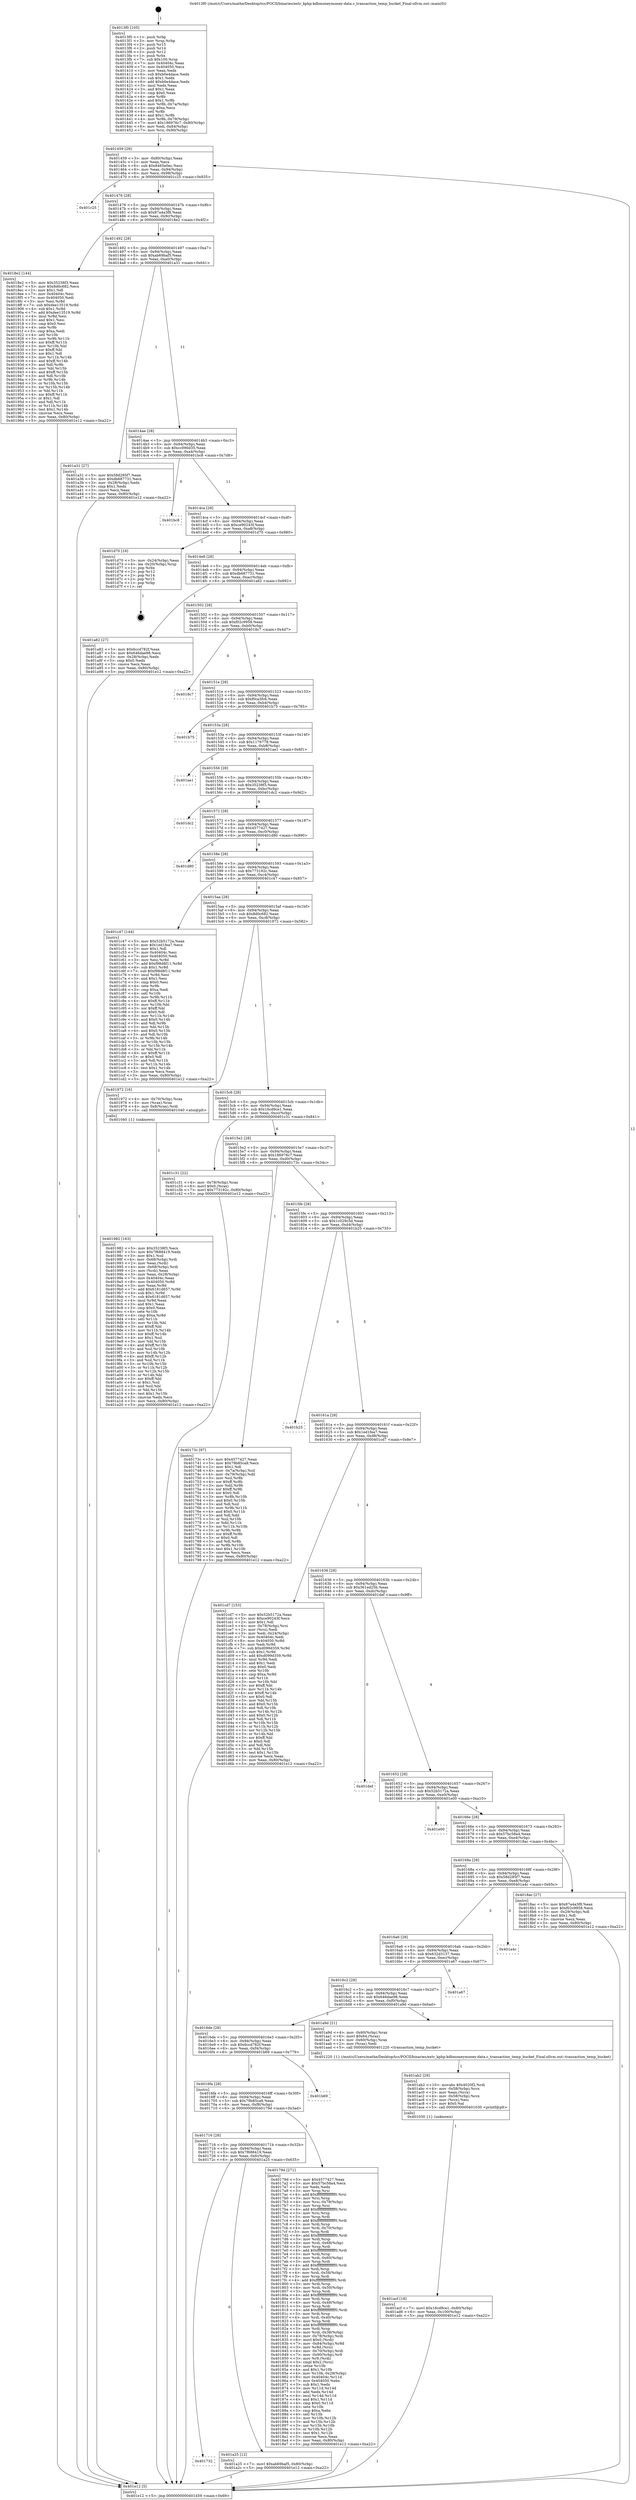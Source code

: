 digraph "0x4013f0" {
  label = "0x4013f0 (/mnt/c/Users/mathe/Desktop/tcc/POCII/binaries/extr_kphp-kdbmoneymoney-data.c_transaction_temp_bucket_Final-ollvm.out::main(0))"
  labelloc = "t"
  node[shape=record]

  Entry [label="",width=0.3,height=0.3,shape=circle,fillcolor=black,style=filled]
  "0x401459" [label="{
     0x401459 [29]\l
     | [instrs]\l
     &nbsp;&nbsp;0x401459 \<+3\>: mov -0x80(%rbp),%eax\l
     &nbsp;&nbsp;0x40145c \<+2\>: mov %eax,%ecx\l
     &nbsp;&nbsp;0x40145e \<+6\>: sub $0x8465e0ec,%ecx\l
     &nbsp;&nbsp;0x401464 \<+6\>: mov %eax,-0x94(%rbp)\l
     &nbsp;&nbsp;0x40146a \<+6\>: mov %ecx,-0x98(%rbp)\l
     &nbsp;&nbsp;0x401470 \<+6\>: je 0000000000401c25 \<main+0x835\>\l
  }"]
  "0x401c25" [label="{
     0x401c25\l
  }", style=dashed]
  "0x401476" [label="{
     0x401476 [28]\l
     | [instrs]\l
     &nbsp;&nbsp;0x401476 \<+5\>: jmp 000000000040147b \<main+0x8b\>\l
     &nbsp;&nbsp;0x40147b \<+6\>: mov -0x94(%rbp),%eax\l
     &nbsp;&nbsp;0x401481 \<+5\>: sub $0x87a4a3f8,%eax\l
     &nbsp;&nbsp;0x401486 \<+6\>: mov %eax,-0x9c(%rbp)\l
     &nbsp;&nbsp;0x40148c \<+6\>: je 00000000004018e2 \<main+0x4f2\>\l
  }"]
  Exit [label="",width=0.3,height=0.3,shape=circle,fillcolor=black,style=filled,peripheries=2]
  "0x4018e2" [label="{
     0x4018e2 [144]\l
     | [instrs]\l
     &nbsp;&nbsp;0x4018e2 \<+5\>: mov $0x35238f3,%eax\l
     &nbsp;&nbsp;0x4018e7 \<+5\>: mov $0x8d0c682,%ecx\l
     &nbsp;&nbsp;0x4018ec \<+2\>: mov $0x1,%dl\l
     &nbsp;&nbsp;0x4018ee \<+7\>: mov 0x40404c,%esi\l
     &nbsp;&nbsp;0x4018f5 \<+7\>: mov 0x404050,%edi\l
     &nbsp;&nbsp;0x4018fc \<+3\>: mov %esi,%r8d\l
     &nbsp;&nbsp;0x4018ff \<+7\>: sub $0xdee13519,%r8d\l
     &nbsp;&nbsp;0x401906 \<+4\>: sub $0x1,%r8d\l
     &nbsp;&nbsp;0x40190a \<+7\>: add $0xdee13519,%r8d\l
     &nbsp;&nbsp;0x401911 \<+4\>: imul %r8d,%esi\l
     &nbsp;&nbsp;0x401915 \<+3\>: and $0x1,%esi\l
     &nbsp;&nbsp;0x401918 \<+3\>: cmp $0x0,%esi\l
     &nbsp;&nbsp;0x40191b \<+4\>: sete %r9b\l
     &nbsp;&nbsp;0x40191f \<+3\>: cmp $0xa,%edi\l
     &nbsp;&nbsp;0x401922 \<+4\>: setl %r10b\l
     &nbsp;&nbsp;0x401926 \<+3\>: mov %r9b,%r11b\l
     &nbsp;&nbsp;0x401929 \<+4\>: xor $0xff,%r11b\l
     &nbsp;&nbsp;0x40192d \<+3\>: mov %r10b,%bl\l
     &nbsp;&nbsp;0x401930 \<+3\>: xor $0xff,%bl\l
     &nbsp;&nbsp;0x401933 \<+3\>: xor $0x1,%dl\l
     &nbsp;&nbsp;0x401936 \<+3\>: mov %r11b,%r14b\l
     &nbsp;&nbsp;0x401939 \<+4\>: and $0xff,%r14b\l
     &nbsp;&nbsp;0x40193d \<+3\>: and %dl,%r9b\l
     &nbsp;&nbsp;0x401940 \<+3\>: mov %bl,%r15b\l
     &nbsp;&nbsp;0x401943 \<+4\>: and $0xff,%r15b\l
     &nbsp;&nbsp;0x401947 \<+3\>: and %dl,%r10b\l
     &nbsp;&nbsp;0x40194a \<+3\>: or %r9b,%r14b\l
     &nbsp;&nbsp;0x40194d \<+3\>: or %r10b,%r15b\l
     &nbsp;&nbsp;0x401950 \<+3\>: xor %r15b,%r14b\l
     &nbsp;&nbsp;0x401953 \<+3\>: or %bl,%r11b\l
     &nbsp;&nbsp;0x401956 \<+4\>: xor $0xff,%r11b\l
     &nbsp;&nbsp;0x40195a \<+3\>: or $0x1,%dl\l
     &nbsp;&nbsp;0x40195d \<+3\>: and %dl,%r11b\l
     &nbsp;&nbsp;0x401960 \<+3\>: or %r11b,%r14b\l
     &nbsp;&nbsp;0x401963 \<+4\>: test $0x1,%r14b\l
     &nbsp;&nbsp;0x401967 \<+3\>: cmovne %ecx,%eax\l
     &nbsp;&nbsp;0x40196a \<+3\>: mov %eax,-0x80(%rbp)\l
     &nbsp;&nbsp;0x40196d \<+5\>: jmp 0000000000401e12 \<main+0xa22\>\l
  }"]
  "0x401492" [label="{
     0x401492 [28]\l
     | [instrs]\l
     &nbsp;&nbsp;0x401492 \<+5\>: jmp 0000000000401497 \<main+0xa7\>\l
     &nbsp;&nbsp;0x401497 \<+6\>: mov -0x94(%rbp),%eax\l
     &nbsp;&nbsp;0x40149d \<+5\>: sub $0xab69baf5,%eax\l
     &nbsp;&nbsp;0x4014a2 \<+6\>: mov %eax,-0xa0(%rbp)\l
     &nbsp;&nbsp;0x4014a8 \<+6\>: je 0000000000401a31 \<main+0x641\>\l
  }"]
  "0x401acf" [label="{
     0x401acf [18]\l
     | [instrs]\l
     &nbsp;&nbsp;0x401acf \<+7\>: movl $0x16cd9ce1,-0x80(%rbp)\l
     &nbsp;&nbsp;0x401ad6 \<+6\>: mov %eax,-0x100(%rbp)\l
     &nbsp;&nbsp;0x401adc \<+5\>: jmp 0000000000401e12 \<main+0xa22\>\l
  }"]
  "0x401a31" [label="{
     0x401a31 [27]\l
     | [instrs]\l
     &nbsp;&nbsp;0x401a31 \<+5\>: mov $0x58d285f7,%eax\l
     &nbsp;&nbsp;0x401a36 \<+5\>: mov $0xdb687731,%ecx\l
     &nbsp;&nbsp;0x401a3b \<+3\>: mov -0x28(%rbp),%edx\l
     &nbsp;&nbsp;0x401a3e \<+3\>: cmp $0x1,%edx\l
     &nbsp;&nbsp;0x401a41 \<+3\>: cmovl %ecx,%eax\l
     &nbsp;&nbsp;0x401a44 \<+3\>: mov %eax,-0x80(%rbp)\l
     &nbsp;&nbsp;0x401a47 \<+5\>: jmp 0000000000401e12 \<main+0xa22\>\l
  }"]
  "0x4014ae" [label="{
     0x4014ae [28]\l
     | [instrs]\l
     &nbsp;&nbsp;0x4014ae \<+5\>: jmp 00000000004014b3 \<main+0xc3\>\l
     &nbsp;&nbsp;0x4014b3 \<+6\>: mov -0x94(%rbp),%eax\l
     &nbsp;&nbsp;0x4014b9 \<+5\>: sub $0xcc090d35,%eax\l
     &nbsp;&nbsp;0x4014be \<+6\>: mov %eax,-0xa4(%rbp)\l
     &nbsp;&nbsp;0x4014c4 \<+6\>: je 0000000000401bc8 \<main+0x7d8\>\l
  }"]
  "0x401ab2" [label="{
     0x401ab2 [29]\l
     | [instrs]\l
     &nbsp;&nbsp;0x401ab2 \<+10\>: movabs $0x4020f2,%rdi\l
     &nbsp;&nbsp;0x401abc \<+4\>: mov -0x58(%rbp),%rcx\l
     &nbsp;&nbsp;0x401ac0 \<+2\>: mov %eax,(%rcx)\l
     &nbsp;&nbsp;0x401ac2 \<+4\>: mov -0x58(%rbp),%rcx\l
     &nbsp;&nbsp;0x401ac6 \<+2\>: mov (%rcx),%esi\l
     &nbsp;&nbsp;0x401ac8 \<+2\>: mov $0x0,%al\l
     &nbsp;&nbsp;0x401aca \<+5\>: call 0000000000401030 \<printf@plt\>\l
     | [calls]\l
     &nbsp;&nbsp;0x401030 \{1\} (unknown)\l
  }"]
  "0x401bc8" [label="{
     0x401bc8\l
  }", style=dashed]
  "0x4014ca" [label="{
     0x4014ca [28]\l
     | [instrs]\l
     &nbsp;&nbsp;0x4014ca \<+5\>: jmp 00000000004014cf \<main+0xdf\>\l
     &nbsp;&nbsp;0x4014cf \<+6\>: mov -0x94(%rbp),%eax\l
     &nbsp;&nbsp;0x4014d5 \<+5\>: sub $0xce90243f,%eax\l
     &nbsp;&nbsp;0x4014da \<+6\>: mov %eax,-0xa8(%rbp)\l
     &nbsp;&nbsp;0x4014e0 \<+6\>: je 0000000000401d70 \<main+0x980\>\l
  }"]
  "0x401732" [label="{
     0x401732\l
  }", style=dashed]
  "0x401d70" [label="{
     0x401d70 [16]\l
     | [instrs]\l
     &nbsp;&nbsp;0x401d70 \<+3\>: mov -0x24(%rbp),%eax\l
     &nbsp;&nbsp;0x401d73 \<+4\>: lea -0x20(%rbp),%rsp\l
     &nbsp;&nbsp;0x401d77 \<+1\>: pop %rbx\l
     &nbsp;&nbsp;0x401d78 \<+2\>: pop %r12\l
     &nbsp;&nbsp;0x401d7a \<+2\>: pop %r14\l
     &nbsp;&nbsp;0x401d7c \<+2\>: pop %r15\l
     &nbsp;&nbsp;0x401d7e \<+1\>: pop %rbp\l
     &nbsp;&nbsp;0x401d7f \<+1\>: ret\l
  }"]
  "0x4014e6" [label="{
     0x4014e6 [28]\l
     | [instrs]\l
     &nbsp;&nbsp;0x4014e6 \<+5\>: jmp 00000000004014eb \<main+0xfb\>\l
     &nbsp;&nbsp;0x4014eb \<+6\>: mov -0x94(%rbp),%eax\l
     &nbsp;&nbsp;0x4014f1 \<+5\>: sub $0xdb687731,%eax\l
     &nbsp;&nbsp;0x4014f6 \<+6\>: mov %eax,-0xac(%rbp)\l
     &nbsp;&nbsp;0x4014fc \<+6\>: je 0000000000401a82 \<main+0x692\>\l
  }"]
  "0x401a25" [label="{
     0x401a25 [12]\l
     | [instrs]\l
     &nbsp;&nbsp;0x401a25 \<+7\>: movl $0xab69baf5,-0x80(%rbp)\l
     &nbsp;&nbsp;0x401a2c \<+5\>: jmp 0000000000401e12 \<main+0xa22\>\l
  }"]
  "0x401a82" [label="{
     0x401a82 [27]\l
     | [instrs]\l
     &nbsp;&nbsp;0x401a82 \<+5\>: mov $0x6ccd782f,%eax\l
     &nbsp;&nbsp;0x401a87 \<+5\>: mov $0x646dae98,%ecx\l
     &nbsp;&nbsp;0x401a8c \<+3\>: mov -0x28(%rbp),%edx\l
     &nbsp;&nbsp;0x401a8f \<+3\>: cmp $0x0,%edx\l
     &nbsp;&nbsp;0x401a92 \<+3\>: cmove %ecx,%eax\l
     &nbsp;&nbsp;0x401a95 \<+3\>: mov %eax,-0x80(%rbp)\l
     &nbsp;&nbsp;0x401a98 \<+5\>: jmp 0000000000401e12 \<main+0xa22\>\l
  }"]
  "0x401502" [label="{
     0x401502 [28]\l
     | [instrs]\l
     &nbsp;&nbsp;0x401502 \<+5\>: jmp 0000000000401507 \<main+0x117\>\l
     &nbsp;&nbsp;0x401507 \<+6\>: mov -0x94(%rbp),%eax\l
     &nbsp;&nbsp;0x40150d \<+5\>: sub $0xf02c9958,%eax\l
     &nbsp;&nbsp;0x401512 \<+6\>: mov %eax,-0xb0(%rbp)\l
     &nbsp;&nbsp;0x401518 \<+6\>: je 00000000004018c7 \<main+0x4d7\>\l
  }"]
  "0x401982" [label="{
     0x401982 [163]\l
     | [instrs]\l
     &nbsp;&nbsp;0x401982 \<+5\>: mov $0x35238f3,%ecx\l
     &nbsp;&nbsp;0x401987 \<+5\>: mov $0x7f688419,%edx\l
     &nbsp;&nbsp;0x40198c \<+3\>: mov $0x1,%sil\l
     &nbsp;&nbsp;0x40198f \<+4\>: mov -0x68(%rbp),%rdi\l
     &nbsp;&nbsp;0x401993 \<+2\>: mov %eax,(%rdi)\l
     &nbsp;&nbsp;0x401995 \<+4\>: mov -0x68(%rbp),%rdi\l
     &nbsp;&nbsp;0x401999 \<+2\>: mov (%rdi),%eax\l
     &nbsp;&nbsp;0x40199b \<+3\>: mov %eax,-0x28(%rbp)\l
     &nbsp;&nbsp;0x40199e \<+7\>: mov 0x40404c,%eax\l
     &nbsp;&nbsp;0x4019a5 \<+8\>: mov 0x404050,%r8d\l
     &nbsp;&nbsp;0x4019ad \<+3\>: mov %eax,%r9d\l
     &nbsp;&nbsp;0x4019b0 \<+7\>: add $0x6181d657,%r9d\l
     &nbsp;&nbsp;0x4019b7 \<+4\>: sub $0x1,%r9d\l
     &nbsp;&nbsp;0x4019bb \<+7\>: sub $0x6181d657,%r9d\l
     &nbsp;&nbsp;0x4019c2 \<+4\>: imul %r9d,%eax\l
     &nbsp;&nbsp;0x4019c6 \<+3\>: and $0x1,%eax\l
     &nbsp;&nbsp;0x4019c9 \<+3\>: cmp $0x0,%eax\l
     &nbsp;&nbsp;0x4019cc \<+4\>: sete %r10b\l
     &nbsp;&nbsp;0x4019d0 \<+4\>: cmp $0xa,%r8d\l
     &nbsp;&nbsp;0x4019d4 \<+4\>: setl %r11b\l
     &nbsp;&nbsp;0x4019d8 \<+3\>: mov %r10b,%bl\l
     &nbsp;&nbsp;0x4019db \<+3\>: xor $0xff,%bl\l
     &nbsp;&nbsp;0x4019de \<+3\>: mov %r11b,%r14b\l
     &nbsp;&nbsp;0x4019e1 \<+4\>: xor $0xff,%r14b\l
     &nbsp;&nbsp;0x4019e5 \<+4\>: xor $0x1,%sil\l
     &nbsp;&nbsp;0x4019e9 \<+3\>: mov %bl,%r15b\l
     &nbsp;&nbsp;0x4019ec \<+4\>: and $0xff,%r15b\l
     &nbsp;&nbsp;0x4019f0 \<+3\>: and %sil,%r10b\l
     &nbsp;&nbsp;0x4019f3 \<+3\>: mov %r14b,%r12b\l
     &nbsp;&nbsp;0x4019f6 \<+4\>: and $0xff,%r12b\l
     &nbsp;&nbsp;0x4019fa \<+3\>: and %sil,%r11b\l
     &nbsp;&nbsp;0x4019fd \<+3\>: or %r10b,%r15b\l
     &nbsp;&nbsp;0x401a00 \<+3\>: or %r11b,%r12b\l
     &nbsp;&nbsp;0x401a03 \<+3\>: xor %r12b,%r15b\l
     &nbsp;&nbsp;0x401a06 \<+3\>: or %r14b,%bl\l
     &nbsp;&nbsp;0x401a09 \<+3\>: xor $0xff,%bl\l
     &nbsp;&nbsp;0x401a0c \<+4\>: or $0x1,%sil\l
     &nbsp;&nbsp;0x401a10 \<+3\>: and %sil,%bl\l
     &nbsp;&nbsp;0x401a13 \<+3\>: or %bl,%r15b\l
     &nbsp;&nbsp;0x401a16 \<+4\>: test $0x1,%r15b\l
     &nbsp;&nbsp;0x401a1a \<+3\>: cmovne %edx,%ecx\l
     &nbsp;&nbsp;0x401a1d \<+3\>: mov %ecx,-0x80(%rbp)\l
     &nbsp;&nbsp;0x401a20 \<+5\>: jmp 0000000000401e12 \<main+0xa22\>\l
  }"]
  "0x4018c7" [label="{
     0x4018c7\l
  }", style=dashed]
  "0x40151e" [label="{
     0x40151e [28]\l
     | [instrs]\l
     &nbsp;&nbsp;0x40151e \<+5\>: jmp 0000000000401523 \<main+0x133\>\l
     &nbsp;&nbsp;0x401523 \<+6\>: mov -0x94(%rbp),%eax\l
     &nbsp;&nbsp;0x401529 \<+5\>: sub $0xf0ca3fc6,%eax\l
     &nbsp;&nbsp;0x40152e \<+6\>: mov %eax,-0xb4(%rbp)\l
     &nbsp;&nbsp;0x401534 \<+6\>: je 0000000000401b75 \<main+0x785\>\l
  }"]
  "0x401716" [label="{
     0x401716 [28]\l
     | [instrs]\l
     &nbsp;&nbsp;0x401716 \<+5\>: jmp 000000000040171b \<main+0x32b\>\l
     &nbsp;&nbsp;0x40171b \<+6\>: mov -0x94(%rbp),%eax\l
     &nbsp;&nbsp;0x401721 \<+5\>: sub $0x7f688419,%eax\l
     &nbsp;&nbsp;0x401726 \<+6\>: mov %eax,-0xfc(%rbp)\l
     &nbsp;&nbsp;0x40172c \<+6\>: je 0000000000401a25 \<main+0x635\>\l
  }"]
  "0x401b75" [label="{
     0x401b75\l
  }", style=dashed]
  "0x40153a" [label="{
     0x40153a [28]\l
     | [instrs]\l
     &nbsp;&nbsp;0x40153a \<+5\>: jmp 000000000040153f \<main+0x14f\>\l
     &nbsp;&nbsp;0x40153f \<+6\>: mov -0x94(%rbp),%eax\l
     &nbsp;&nbsp;0x401545 \<+5\>: sub $0x1176778,%eax\l
     &nbsp;&nbsp;0x40154a \<+6\>: mov %eax,-0xb8(%rbp)\l
     &nbsp;&nbsp;0x401550 \<+6\>: je 0000000000401ae1 \<main+0x6f1\>\l
  }"]
  "0x40179d" [label="{
     0x40179d [271]\l
     | [instrs]\l
     &nbsp;&nbsp;0x40179d \<+5\>: mov $0x4577427,%eax\l
     &nbsp;&nbsp;0x4017a2 \<+5\>: mov $0x57bc58a4,%ecx\l
     &nbsp;&nbsp;0x4017a7 \<+2\>: xor %edx,%edx\l
     &nbsp;&nbsp;0x4017a9 \<+3\>: mov %rsp,%rsi\l
     &nbsp;&nbsp;0x4017ac \<+4\>: add $0xfffffffffffffff0,%rsi\l
     &nbsp;&nbsp;0x4017b0 \<+3\>: mov %rsi,%rsp\l
     &nbsp;&nbsp;0x4017b3 \<+4\>: mov %rsi,-0x78(%rbp)\l
     &nbsp;&nbsp;0x4017b7 \<+3\>: mov %rsp,%rsi\l
     &nbsp;&nbsp;0x4017ba \<+4\>: add $0xfffffffffffffff0,%rsi\l
     &nbsp;&nbsp;0x4017be \<+3\>: mov %rsi,%rsp\l
     &nbsp;&nbsp;0x4017c1 \<+3\>: mov %rsp,%rdi\l
     &nbsp;&nbsp;0x4017c4 \<+4\>: add $0xfffffffffffffff0,%rdi\l
     &nbsp;&nbsp;0x4017c8 \<+3\>: mov %rdi,%rsp\l
     &nbsp;&nbsp;0x4017cb \<+4\>: mov %rdi,-0x70(%rbp)\l
     &nbsp;&nbsp;0x4017cf \<+3\>: mov %rsp,%rdi\l
     &nbsp;&nbsp;0x4017d2 \<+4\>: add $0xfffffffffffffff0,%rdi\l
     &nbsp;&nbsp;0x4017d6 \<+3\>: mov %rdi,%rsp\l
     &nbsp;&nbsp;0x4017d9 \<+4\>: mov %rdi,-0x68(%rbp)\l
     &nbsp;&nbsp;0x4017dd \<+3\>: mov %rsp,%rdi\l
     &nbsp;&nbsp;0x4017e0 \<+4\>: add $0xfffffffffffffff0,%rdi\l
     &nbsp;&nbsp;0x4017e4 \<+3\>: mov %rdi,%rsp\l
     &nbsp;&nbsp;0x4017e7 \<+4\>: mov %rdi,-0x60(%rbp)\l
     &nbsp;&nbsp;0x4017eb \<+3\>: mov %rsp,%rdi\l
     &nbsp;&nbsp;0x4017ee \<+4\>: add $0xfffffffffffffff0,%rdi\l
     &nbsp;&nbsp;0x4017f2 \<+3\>: mov %rdi,%rsp\l
     &nbsp;&nbsp;0x4017f5 \<+4\>: mov %rdi,-0x58(%rbp)\l
     &nbsp;&nbsp;0x4017f9 \<+3\>: mov %rsp,%rdi\l
     &nbsp;&nbsp;0x4017fc \<+4\>: add $0xfffffffffffffff0,%rdi\l
     &nbsp;&nbsp;0x401800 \<+3\>: mov %rdi,%rsp\l
     &nbsp;&nbsp;0x401803 \<+4\>: mov %rdi,-0x50(%rbp)\l
     &nbsp;&nbsp;0x401807 \<+3\>: mov %rsp,%rdi\l
     &nbsp;&nbsp;0x40180a \<+4\>: add $0xfffffffffffffff0,%rdi\l
     &nbsp;&nbsp;0x40180e \<+3\>: mov %rdi,%rsp\l
     &nbsp;&nbsp;0x401811 \<+4\>: mov %rdi,-0x48(%rbp)\l
     &nbsp;&nbsp;0x401815 \<+3\>: mov %rsp,%rdi\l
     &nbsp;&nbsp;0x401818 \<+4\>: add $0xfffffffffffffff0,%rdi\l
     &nbsp;&nbsp;0x40181c \<+3\>: mov %rdi,%rsp\l
     &nbsp;&nbsp;0x40181f \<+4\>: mov %rdi,-0x40(%rbp)\l
     &nbsp;&nbsp;0x401823 \<+3\>: mov %rsp,%rdi\l
     &nbsp;&nbsp;0x401826 \<+4\>: add $0xfffffffffffffff0,%rdi\l
     &nbsp;&nbsp;0x40182a \<+3\>: mov %rdi,%rsp\l
     &nbsp;&nbsp;0x40182d \<+4\>: mov %rdi,-0x38(%rbp)\l
     &nbsp;&nbsp;0x401831 \<+4\>: mov -0x78(%rbp),%rdi\l
     &nbsp;&nbsp;0x401835 \<+6\>: movl $0x0,(%rdi)\l
     &nbsp;&nbsp;0x40183b \<+7\>: mov -0x84(%rbp),%r8d\l
     &nbsp;&nbsp;0x401842 \<+3\>: mov %r8d,(%rsi)\l
     &nbsp;&nbsp;0x401845 \<+4\>: mov -0x70(%rbp),%rdi\l
     &nbsp;&nbsp;0x401849 \<+7\>: mov -0x90(%rbp),%r9\l
     &nbsp;&nbsp;0x401850 \<+3\>: mov %r9,(%rdi)\l
     &nbsp;&nbsp;0x401853 \<+3\>: cmpl $0x2,(%rsi)\l
     &nbsp;&nbsp;0x401856 \<+4\>: setne %r10b\l
     &nbsp;&nbsp;0x40185a \<+4\>: and $0x1,%r10b\l
     &nbsp;&nbsp;0x40185e \<+4\>: mov %r10b,-0x29(%rbp)\l
     &nbsp;&nbsp;0x401862 \<+8\>: mov 0x40404c,%r11d\l
     &nbsp;&nbsp;0x40186a \<+7\>: mov 0x404050,%ebx\l
     &nbsp;&nbsp;0x401871 \<+3\>: sub $0x1,%edx\l
     &nbsp;&nbsp;0x401874 \<+3\>: mov %r11d,%r14d\l
     &nbsp;&nbsp;0x401877 \<+3\>: add %edx,%r14d\l
     &nbsp;&nbsp;0x40187a \<+4\>: imul %r14d,%r11d\l
     &nbsp;&nbsp;0x40187e \<+4\>: and $0x1,%r11d\l
     &nbsp;&nbsp;0x401882 \<+4\>: cmp $0x0,%r11d\l
     &nbsp;&nbsp;0x401886 \<+4\>: sete %r10b\l
     &nbsp;&nbsp;0x40188a \<+3\>: cmp $0xa,%ebx\l
     &nbsp;&nbsp;0x40188d \<+4\>: setl %r15b\l
     &nbsp;&nbsp;0x401891 \<+3\>: mov %r10b,%r12b\l
     &nbsp;&nbsp;0x401894 \<+3\>: and %r15b,%r12b\l
     &nbsp;&nbsp;0x401897 \<+3\>: xor %r15b,%r10b\l
     &nbsp;&nbsp;0x40189a \<+3\>: or %r10b,%r12b\l
     &nbsp;&nbsp;0x40189d \<+4\>: test $0x1,%r12b\l
     &nbsp;&nbsp;0x4018a1 \<+3\>: cmovne %ecx,%eax\l
     &nbsp;&nbsp;0x4018a4 \<+3\>: mov %eax,-0x80(%rbp)\l
     &nbsp;&nbsp;0x4018a7 \<+5\>: jmp 0000000000401e12 \<main+0xa22\>\l
  }"]
  "0x401ae1" [label="{
     0x401ae1\l
  }", style=dashed]
  "0x401556" [label="{
     0x401556 [28]\l
     | [instrs]\l
     &nbsp;&nbsp;0x401556 \<+5\>: jmp 000000000040155b \<main+0x16b\>\l
     &nbsp;&nbsp;0x40155b \<+6\>: mov -0x94(%rbp),%eax\l
     &nbsp;&nbsp;0x401561 \<+5\>: sub $0x35238f3,%eax\l
     &nbsp;&nbsp;0x401566 \<+6\>: mov %eax,-0xbc(%rbp)\l
     &nbsp;&nbsp;0x40156c \<+6\>: je 0000000000401dc2 \<main+0x9d2\>\l
  }"]
  "0x4016fa" [label="{
     0x4016fa [28]\l
     | [instrs]\l
     &nbsp;&nbsp;0x4016fa \<+5\>: jmp 00000000004016ff \<main+0x30f\>\l
     &nbsp;&nbsp;0x4016ff \<+6\>: mov -0x94(%rbp),%eax\l
     &nbsp;&nbsp;0x401705 \<+5\>: sub $0x79b85ca9,%eax\l
     &nbsp;&nbsp;0x40170a \<+6\>: mov %eax,-0xf8(%rbp)\l
     &nbsp;&nbsp;0x401710 \<+6\>: je 000000000040179d \<main+0x3ad\>\l
  }"]
  "0x401dc2" [label="{
     0x401dc2\l
  }", style=dashed]
  "0x401572" [label="{
     0x401572 [28]\l
     | [instrs]\l
     &nbsp;&nbsp;0x401572 \<+5\>: jmp 0000000000401577 \<main+0x187\>\l
     &nbsp;&nbsp;0x401577 \<+6\>: mov -0x94(%rbp),%eax\l
     &nbsp;&nbsp;0x40157d \<+5\>: sub $0x4577427,%eax\l
     &nbsp;&nbsp;0x401582 \<+6\>: mov %eax,-0xc0(%rbp)\l
     &nbsp;&nbsp;0x401588 \<+6\>: je 0000000000401d80 \<main+0x990\>\l
  }"]
  "0x401b69" [label="{
     0x401b69\l
  }", style=dashed]
  "0x401d80" [label="{
     0x401d80\l
  }", style=dashed]
  "0x40158e" [label="{
     0x40158e [28]\l
     | [instrs]\l
     &nbsp;&nbsp;0x40158e \<+5\>: jmp 0000000000401593 \<main+0x1a3\>\l
     &nbsp;&nbsp;0x401593 \<+6\>: mov -0x94(%rbp),%eax\l
     &nbsp;&nbsp;0x401599 \<+5\>: sub $0x773192c,%eax\l
     &nbsp;&nbsp;0x40159e \<+6\>: mov %eax,-0xc4(%rbp)\l
     &nbsp;&nbsp;0x4015a4 \<+6\>: je 0000000000401c47 \<main+0x857\>\l
  }"]
  "0x4016de" [label="{
     0x4016de [28]\l
     | [instrs]\l
     &nbsp;&nbsp;0x4016de \<+5\>: jmp 00000000004016e3 \<main+0x2f3\>\l
     &nbsp;&nbsp;0x4016e3 \<+6\>: mov -0x94(%rbp),%eax\l
     &nbsp;&nbsp;0x4016e9 \<+5\>: sub $0x6ccd782f,%eax\l
     &nbsp;&nbsp;0x4016ee \<+6\>: mov %eax,-0xf4(%rbp)\l
     &nbsp;&nbsp;0x4016f4 \<+6\>: je 0000000000401b69 \<main+0x779\>\l
  }"]
  "0x401c47" [label="{
     0x401c47 [144]\l
     | [instrs]\l
     &nbsp;&nbsp;0x401c47 \<+5\>: mov $0x52b5172a,%eax\l
     &nbsp;&nbsp;0x401c4c \<+5\>: mov $0x1ed1fea7,%ecx\l
     &nbsp;&nbsp;0x401c51 \<+2\>: mov $0x1,%dl\l
     &nbsp;&nbsp;0x401c53 \<+7\>: mov 0x40404c,%esi\l
     &nbsp;&nbsp;0x401c5a \<+7\>: mov 0x404050,%edi\l
     &nbsp;&nbsp;0x401c61 \<+3\>: mov %esi,%r8d\l
     &nbsp;&nbsp;0x401c64 \<+7\>: add $0xf98d8f11,%r8d\l
     &nbsp;&nbsp;0x401c6b \<+4\>: sub $0x1,%r8d\l
     &nbsp;&nbsp;0x401c6f \<+7\>: sub $0xf98d8f11,%r8d\l
     &nbsp;&nbsp;0x401c76 \<+4\>: imul %r8d,%esi\l
     &nbsp;&nbsp;0x401c7a \<+3\>: and $0x1,%esi\l
     &nbsp;&nbsp;0x401c7d \<+3\>: cmp $0x0,%esi\l
     &nbsp;&nbsp;0x401c80 \<+4\>: sete %r9b\l
     &nbsp;&nbsp;0x401c84 \<+3\>: cmp $0xa,%edi\l
     &nbsp;&nbsp;0x401c87 \<+4\>: setl %r10b\l
     &nbsp;&nbsp;0x401c8b \<+3\>: mov %r9b,%r11b\l
     &nbsp;&nbsp;0x401c8e \<+4\>: xor $0xff,%r11b\l
     &nbsp;&nbsp;0x401c92 \<+3\>: mov %r10b,%bl\l
     &nbsp;&nbsp;0x401c95 \<+3\>: xor $0xff,%bl\l
     &nbsp;&nbsp;0x401c98 \<+3\>: xor $0x0,%dl\l
     &nbsp;&nbsp;0x401c9b \<+3\>: mov %r11b,%r14b\l
     &nbsp;&nbsp;0x401c9e \<+4\>: and $0x0,%r14b\l
     &nbsp;&nbsp;0x401ca2 \<+3\>: and %dl,%r9b\l
     &nbsp;&nbsp;0x401ca5 \<+3\>: mov %bl,%r15b\l
     &nbsp;&nbsp;0x401ca8 \<+4\>: and $0x0,%r15b\l
     &nbsp;&nbsp;0x401cac \<+3\>: and %dl,%r10b\l
     &nbsp;&nbsp;0x401caf \<+3\>: or %r9b,%r14b\l
     &nbsp;&nbsp;0x401cb2 \<+3\>: or %r10b,%r15b\l
     &nbsp;&nbsp;0x401cb5 \<+3\>: xor %r15b,%r14b\l
     &nbsp;&nbsp;0x401cb8 \<+3\>: or %bl,%r11b\l
     &nbsp;&nbsp;0x401cbb \<+4\>: xor $0xff,%r11b\l
     &nbsp;&nbsp;0x401cbf \<+3\>: or $0x0,%dl\l
     &nbsp;&nbsp;0x401cc2 \<+3\>: and %dl,%r11b\l
     &nbsp;&nbsp;0x401cc5 \<+3\>: or %r11b,%r14b\l
     &nbsp;&nbsp;0x401cc8 \<+4\>: test $0x1,%r14b\l
     &nbsp;&nbsp;0x401ccc \<+3\>: cmovne %ecx,%eax\l
     &nbsp;&nbsp;0x401ccf \<+3\>: mov %eax,-0x80(%rbp)\l
     &nbsp;&nbsp;0x401cd2 \<+5\>: jmp 0000000000401e12 \<main+0xa22\>\l
  }"]
  "0x4015aa" [label="{
     0x4015aa [28]\l
     | [instrs]\l
     &nbsp;&nbsp;0x4015aa \<+5\>: jmp 00000000004015af \<main+0x1bf\>\l
     &nbsp;&nbsp;0x4015af \<+6\>: mov -0x94(%rbp),%eax\l
     &nbsp;&nbsp;0x4015b5 \<+5\>: sub $0x8d0c682,%eax\l
     &nbsp;&nbsp;0x4015ba \<+6\>: mov %eax,-0xc8(%rbp)\l
     &nbsp;&nbsp;0x4015c0 \<+6\>: je 0000000000401972 \<main+0x582\>\l
  }"]
  "0x401a9d" [label="{
     0x401a9d [21]\l
     | [instrs]\l
     &nbsp;&nbsp;0x401a9d \<+4\>: mov -0x60(%rbp),%rax\l
     &nbsp;&nbsp;0x401aa1 \<+6\>: movl $0x64,(%rax)\l
     &nbsp;&nbsp;0x401aa7 \<+4\>: mov -0x60(%rbp),%rax\l
     &nbsp;&nbsp;0x401aab \<+2\>: mov (%rax),%edi\l
     &nbsp;&nbsp;0x401aad \<+5\>: call 0000000000401220 \<transaction_temp_bucket\>\l
     | [calls]\l
     &nbsp;&nbsp;0x401220 \{1\} (/mnt/c/Users/mathe/Desktop/tcc/POCII/binaries/extr_kphp-kdbmoneymoney-data.c_transaction_temp_bucket_Final-ollvm.out::transaction_temp_bucket)\l
  }"]
  "0x401972" [label="{
     0x401972 [16]\l
     | [instrs]\l
     &nbsp;&nbsp;0x401972 \<+4\>: mov -0x70(%rbp),%rax\l
     &nbsp;&nbsp;0x401976 \<+3\>: mov (%rax),%rax\l
     &nbsp;&nbsp;0x401979 \<+4\>: mov 0x8(%rax),%rdi\l
     &nbsp;&nbsp;0x40197d \<+5\>: call 0000000000401040 \<atoi@plt\>\l
     | [calls]\l
     &nbsp;&nbsp;0x401040 \{1\} (unknown)\l
  }"]
  "0x4015c6" [label="{
     0x4015c6 [28]\l
     | [instrs]\l
     &nbsp;&nbsp;0x4015c6 \<+5\>: jmp 00000000004015cb \<main+0x1db\>\l
     &nbsp;&nbsp;0x4015cb \<+6\>: mov -0x94(%rbp),%eax\l
     &nbsp;&nbsp;0x4015d1 \<+5\>: sub $0x16cd9ce1,%eax\l
     &nbsp;&nbsp;0x4015d6 \<+6\>: mov %eax,-0xcc(%rbp)\l
     &nbsp;&nbsp;0x4015dc \<+6\>: je 0000000000401c31 \<main+0x841\>\l
  }"]
  "0x4016c2" [label="{
     0x4016c2 [28]\l
     | [instrs]\l
     &nbsp;&nbsp;0x4016c2 \<+5\>: jmp 00000000004016c7 \<main+0x2d7\>\l
     &nbsp;&nbsp;0x4016c7 \<+6\>: mov -0x94(%rbp),%eax\l
     &nbsp;&nbsp;0x4016cd \<+5\>: sub $0x646dae98,%eax\l
     &nbsp;&nbsp;0x4016d2 \<+6\>: mov %eax,-0xf0(%rbp)\l
     &nbsp;&nbsp;0x4016d8 \<+6\>: je 0000000000401a9d \<main+0x6ad\>\l
  }"]
  "0x401c31" [label="{
     0x401c31 [22]\l
     | [instrs]\l
     &nbsp;&nbsp;0x401c31 \<+4\>: mov -0x78(%rbp),%rax\l
     &nbsp;&nbsp;0x401c35 \<+6\>: movl $0x0,(%rax)\l
     &nbsp;&nbsp;0x401c3b \<+7\>: movl $0x773192c,-0x80(%rbp)\l
     &nbsp;&nbsp;0x401c42 \<+5\>: jmp 0000000000401e12 \<main+0xa22\>\l
  }"]
  "0x4015e2" [label="{
     0x4015e2 [28]\l
     | [instrs]\l
     &nbsp;&nbsp;0x4015e2 \<+5\>: jmp 00000000004015e7 \<main+0x1f7\>\l
     &nbsp;&nbsp;0x4015e7 \<+6\>: mov -0x94(%rbp),%eax\l
     &nbsp;&nbsp;0x4015ed \<+5\>: sub $0x186976c7,%eax\l
     &nbsp;&nbsp;0x4015f2 \<+6\>: mov %eax,-0xd0(%rbp)\l
     &nbsp;&nbsp;0x4015f8 \<+6\>: je 000000000040173c \<main+0x34c\>\l
  }"]
  "0x401a67" [label="{
     0x401a67\l
  }", style=dashed]
  "0x40173c" [label="{
     0x40173c [97]\l
     | [instrs]\l
     &nbsp;&nbsp;0x40173c \<+5\>: mov $0x4577427,%eax\l
     &nbsp;&nbsp;0x401741 \<+5\>: mov $0x79b85ca9,%ecx\l
     &nbsp;&nbsp;0x401746 \<+2\>: mov $0x1,%dl\l
     &nbsp;&nbsp;0x401748 \<+4\>: mov -0x7a(%rbp),%sil\l
     &nbsp;&nbsp;0x40174c \<+4\>: mov -0x79(%rbp),%dil\l
     &nbsp;&nbsp;0x401750 \<+3\>: mov %sil,%r8b\l
     &nbsp;&nbsp;0x401753 \<+4\>: xor $0xff,%r8b\l
     &nbsp;&nbsp;0x401757 \<+3\>: mov %dil,%r9b\l
     &nbsp;&nbsp;0x40175a \<+4\>: xor $0xff,%r9b\l
     &nbsp;&nbsp;0x40175e \<+3\>: xor $0x0,%dl\l
     &nbsp;&nbsp;0x401761 \<+3\>: mov %r8b,%r10b\l
     &nbsp;&nbsp;0x401764 \<+4\>: and $0x0,%r10b\l
     &nbsp;&nbsp;0x401768 \<+3\>: and %dl,%sil\l
     &nbsp;&nbsp;0x40176b \<+3\>: mov %r9b,%r11b\l
     &nbsp;&nbsp;0x40176e \<+4\>: and $0x0,%r11b\l
     &nbsp;&nbsp;0x401772 \<+3\>: and %dl,%dil\l
     &nbsp;&nbsp;0x401775 \<+3\>: or %sil,%r10b\l
     &nbsp;&nbsp;0x401778 \<+3\>: or %dil,%r11b\l
     &nbsp;&nbsp;0x40177b \<+3\>: xor %r11b,%r10b\l
     &nbsp;&nbsp;0x40177e \<+3\>: or %r9b,%r8b\l
     &nbsp;&nbsp;0x401781 \<+4\>: xor $0xff,%r8b\l
     &nbsp;&nbsp;0x401785 \<+3\>: or $0x0,%dl\l
     &nbsp;&nbsp;0x401788 \<+3\>: and %dl,%r8b\l
     &nbsp;&nbsp;0x40178b \<+3\>: or %r8b,%r10b\l
     &nbsp;&nbsp;0x40178e \<+4\>: test $0x1,%r10b\l
     &nbsp;&nbsp;0x401792 \<+3\>: cmovne %ecx,%eax\l
     &nbsp;&nbsp;0x401795 \<+3\>: mov %eax,-0x80(%rbp)\l
     &nbsp;&nbsp;0x401798 \<+5\>: jmp 0000000000401e12 \<main+0xa22\>\l
  }"]
  "0x4015fe" [label="{
     0x4015fe [28]\l
     | [instrs]\l
     &nbsp;&nbsp;0x4015fe \<+5\>: jmp 0000000000401603 \<main+0x213\>\l
     &nbsp;&nbsp;0x401603 \<+6\>: mov -0x94(%rbp),%eax\l
     &nbsp;&nbsp;0x401609 \<+5\>: sub $0x1c029c5d,%eax\l
     &nbsp;&nbsp;0x40160e \<+6\>: mov %eax,-0xd4(%rbp)\l
     &nbsp;&nbsp;0x401614 \<+6\>: je 0000000000401b25 \<main+0x735\>\l
  }"]
  "0x401e12" [label="{
     0x401e12 [5]\l
     | [instrs]\l
     &nbsp;&nbsp;0x401e12 \<+5\>: jmp 0000000000401459 \<main+0x69\>\l
  }"]
  "0x4013f0" [label="{
     0x4013f0 [105]\l
     | [instrs]\l
     &nbsp;&nbsp;0x4013f0 \<+1\>: push %rbp\l
     &nbsp;&nbsp;0x4013f1 \<+3\>: mov %rsp,%rbp\l
     &nbsp;&nbsp;0x4013f4 \<+2\>: push %r15\l
     &nbsp;&nbsp;0x4013f6 \<+2\>: push %r14\l
     &nbsp;&nbsp;0x4013f8 \<+2\>: push %r12\l
     &nbsp;&nbsp;0x4013fa \<+1\>: push %rbx\l
     &nbsp;&nbsp;0x4013fb \<+7\>: sub $0x100,%rsp\l
     &nbsp;&nbsp;0x401402 \<+7\>: mov 0x40404c,%eax\l
     &nbsp;&nbsp;0x401409 \<+7\>: mov 0x404050,%ecx\l
     &nbsp;&nbsp;0x401410 \<+2\>: mov %eax,%edx\l
     &nbsp;&nbsp;0x401412 \<+6\>: sub $0xb0e4dace,%edx\l
     &nbsp;&nbsp;0x401418 \<+3\>: sub $0x1,%edx\l
     &nbsp;&nbsp;0x40141b \<+6\>: add $0xb0e4dace,%edx\l
     &nbsp;&nbsp;0x401421 \<+3\>: imul %edx,%eax\l
     &nbsp;&nbsp;0x401424 \<+3\>: and $0x1,%eax\l
     &nbsp;&nbsp;0x401427 \<+3\>: cmp $0x0,%eax\l
     &nbsp;&nbsp;0x40142a \<+4\>: sete %r8b\l
     &nbsp;&nbsp;0x40142e \<+4\>: and $0x1,%r8b\l
     &nbsp;&nbsp;0x401432 \<+4\>: mov %r8b,-0x7a(%rbp)\l
     &nbsp;&nbsp;0x401436 \<+3\>: cmp $0xa,%ecx\l
     &nbsp;&nbsp;0x401439 \<+4\>: setl %r8b\l
     &nbsp;&nbsp;0x40143d \<+4\>: and $0x1,%r8b\l
     &nbsp;&nbsp;0x401441 \<+4\>: mov %r8b,-0x79(%rbp)\l
     &nbsp;&nbsp;0x401445 \<+7\>: movl $0x186976c7,-0x80(%rbp)\l
     &nbsp;&nbsp;0x40144c \<+6\>: mov %edi,-0x84(%rbp)\l
     &nbsp;&nbsp;0x401452 \<+7\>: mov %rsi,-0x90(%rbp)\l
  }"]
  "0x4016a6" [label="{
     0x4016a6 [28]\l
     | [instrs]\l
     &nbsp;&nbsp;0x4016a6 \<+5\>: jmp 00000000004016ab \<main+0x2bb\>\l
     &nbsp;&nbsp;0x4016ab \<+6\>: mov -0x94(%rbp),%eax\l
     &nbsp;&nbsp;0x4016b1 \<+5\>: sub $0x632d3137,%eax\l
     &nbsp;&nbsp;0x4016b6 \<+6\>: mov %eax,-0xec(%rbp)\l
     &nbsp;&nbsp;0x4016bc \<+6\>: je 0000000000401a67 \<main+0x677\>\l
  }"]
  "0x401b25" [label="{
     0x401b25\l
  }", style=dashed]
  "0x40161a" [label="{
     0x40161a [28]\l
     | [instrs]\l
     &nbsp;&nbsp;0x40161a \<+5\>: jmp 000000000040161f \<main+0x22f\>\l
     &nbsp;&nbsp;0x40161f \<+6\>: mov -0x94(%rbp),%eax\l
     &nbsp;&nbsp;0x401625 \<+5\>: sub $0x1ed1fea7,%eax\l
     &nbsp;&nbsp;0x40162a \<+6\>: mov %eax,-0xd8(%rbp)\l
     &nbsp;&nbsp;0x401630 \<+6\>: je 0000000000401cd7 \<main+0x8e7\>\l
  }"]
  "0x401a4c" [label="{
     0x401a4c\l
  }", style=dashed]
  "0x401cd7" [label="{
     0x401cd7 [153]\l
     | [instrs]\l
     &nbsp;&nbsp;0x401cd7 \<+5\>: mov $0x52b5172a,%eax\l
     &nbsp;&nbsp;0x401cdc \<+5\>: mov $0xce90243f,%ecx\l
     &nbsp;&nbsp;0x401ce1 \<+2\>: mov $0x1,%dl\l
     &nbsp;&nbsp;0x401ce3 \<+4\>: mov -0x78(%rbp),%rsi\l
     &nbsp;&nbsp;0x401ce7 \<+2\>: mov (%rsi),%edi\l
     &nbsp;&nbsp;0x401ce9 \<+3\>: mov %edi,-0x24(%rbp)\l
     &nbsp;&nbsp;0x401cec \<+7\>: mov 0x40404c,%edi\l
     &nbsp;&nbsp;0x401cf3 \<+8\>: mov 0x404050,%r8d\l
     &nbsp;&nbsp;0x401cfb \<+3\>: mov %edi,%r9d\l
     &nbsp;&nbsp;0x401cfe \<+7\>: sub $0xd099d359,%r9d\l
     &nbsp;&nbsp;0x401d05 \<+4\>: sub $0x1,%r9d\l
     &nbsp;&nbsp;0x401d09 \<+7\>: add $0xd099d359,%r9d\l
     &nbsp;&nbsp;0x401d10 \<+4\>: imul %r9d,%edi\l
     &nbsp;&nbsp;0x401d14 \<+3\>: and $0x1,%edi\l
     &nbsp;&nbsp;0x401d17 \<+3\>: cmp $0x0,%edi\l
     &nbsp;&nbsp;0x401d1a \<+4\>: sete %r10b\l
     &nbsp;&nbsp;0x401d1e \<+4\>: cmp $0xa,%r8d\l
     &nbsp;&nbsp;0x401d22 \<+4\>: setl %r11b\l
     &nbsp;&nbsp;0x401d26 \<+3\>: mov %r10b,%bl\l
     &nbsp;&nbsp;0x401d29 \<+3\>: xor $0xff,%bl\l
     &nbsp;&nbsp;0x401d2c \<+3\>: mov %r11b,%r14b\l
     &nbsp;&nbsp;0x401d2f \<+4\>: xor $0xff,%r14b\l
     &nbsp;&nbsp;0x401d33 \<+3\>: xor $0x0,%dl\l
     &nbsp;&nbsp;0x401d36 \<+3\>: mov %bl,%r15b\l
     &nbsp;&nbsp;0x401d39 \<+4\>: and $0x0,%r15b\l
     &nbsp;&nbsp;0x401d3d \<+3\>: and %dl,%r10b\l
     &nbsp;&nbsp;0x401d40 \<+3\>: mov %r14b,%r12b\l
     &nbsp;&nbsp;0x401d43 \<+4\>: and $0x0,%r12b\l
     &nbsp;&nbsp;0x401d47 \<+3\>: and %dl,%r11b\l
     &nbsp;&nbsp;0x401d4a \<+3\>: or %r10b,%r15b\l
     &nbsp;&nbsp;0x401d4d \<+3\>: or %r11b,%r12b\l
     &nbsp;&nbsp;0x401d50 \<+3\>: xor %r12b,%r15b\l
     &nbsp;&nbsp;0x401d53 \<+3\>: or %r14b,%bl\l
     &nbsp;&nbsp;0x401d56 \<+3\>: xor $0xff,%bl\l
     &nbsp;&nbsp;0x401d59 \<+3\>: or $0x0,%dl\l
     &nbsp;&nbsp;0x401d5c \<+2\>: and %dl,%bl\l
     &nbsp;&nbsp;0x401d5e \<+3\>: or %bl,%r15b\l
     &nbsp;&nbsp;0x401d61 \<+4\>: test $0x1,%r15b\l
     &nbsp;&nbsp;0x401d65 \<+3\>: cmovne %ecx,%eax\l
     &nbsp;&nbsp;0x401d68 \<+3\>: mov %eax,-0x80(%rbp)\l
     &nbsp;&nbsp;0x401d6b \<+5\>: jmp 0000000000401e12 \<main+0xa22\>\l
  }"]
  "0x401636" [label="{
     0x401636 [28]\l
     | [instrs]\l
     &nbsp;&nbsp;0x401636 \<+5\>: jmp 000000000040163b \<main+0x24b\>\l
     &nbsp;&nbsp;0x40163b \<+6\>: mov -0x94(%rbp),%eax\l
     &nbsp;&nbsp;0x401641 \<+5\>: sub $0x361ed25b,%eax\l
     &nbsp;&nbsp;0x401646 \<+6\>: mov %eax,-0xdc(%rbp)\l
     &nbsp;&nbsp;0x40164c \<+6\>: je 0000000000401def \<main+0x9ff\>\l
  }"]
  "0x40168a" [label="{
     0x40168a [28]\l
     | [instrs]\l
     &nbsp;&nbsp;0x40168a \<+5\>: jmp 000000000040168f \<main+0x29f\>\l
     &nbsp;&nbsp;0x40168f \<+6\>: mov -0x94(%rbp),%eax\l
     &nbsp;&nbsp;0x401695 \<+5\>: sub $0x58d285f7,%eax\l
     &nbsp;&nbsp;0x40169a \<+6\>: mov %eax,-0xe8(%rbp)\l
     &nbsp;&nbsp;0x4016a0 \<+6\>: je 0000000000401a4c \<main+0x65c\>\l
  }"]
  "0x401def" [label="{
     0x401def\l
  }", style=dashed]
  "0x401652" [label="{
     0x401652 [28]\l
     | [instrs]\l
     &nbsp;&nbsp;0x401652 \<+5\>: jmp 0000000000401657 \<main+0x267\>\l
     &nbsp;&nbsp;0x401657 \<+6\>: mov -0x94(%rbp),%eax\l
     &nbsp;&nbsp;0x40165d \<+5\>: sub $0x52b5172a,%eax\l
     &nbsp;&nbsp;0x401662 \<+6\>: mov %eax,-0xe0(%rbp)\l
     &nbsp;&nbsp;0x401668 \<+6\>: je 0000000000401e00 \<main+0xa10\>\l
  }"]
  "0x4018ac" [label="{
     0x4018ac [27]\l
     | [instrs]\l
     &nbsp;&nbsp;0x4018ac \<+5\>: mov $0x87a4a3f8,%eax\l
     &nbsp;&nbsp;0x4018b1 \<+5\>: mov $0xf02c9958,%ecx\l
     &nbsp;&nbsp;0x4018b6 \<+3\>: mov -0x29(%rbp),%dl\l
     &nbsp;&nbsp;0x4018b9 \<+3\>: test $0x1,%dl\l
     &nbsp;&nbsp;0x4018bc \<+3\>: cmovne %ecx,%eax\l
     &nbsp;&nbsp;0x4018bf \<+3\>: mov %eax,-0x80(%rbp)\l
     &nbsp;&nbsp;0x4018c2 \<+5\>: jmp 0000000000401e12 \<main+0xa22\>\l
  }"]
  "0x401e00" [label="{
     0x401e00\l
  }", style=dashed]
  "0x40166e" [label="{
     0x40166e [28]\l
     | [instrs]\l
     &nbsp;&nbsp;0x40166e \<+5\>: jmp 0000000000401673 \<main+0x283\>\l
     &nbsp;&nbsp;0x401673 \<+6\>: mov -0x94(%rbp),%eax\l
     &nbsp;&nbsp;0x401679 \<+5\>: sub $0x57bc58a4,%eax\l
     &nbsp;&nbsp;0x40167e \<+6\>: mov %eax,-0xe4(%rbp)\l
     &nbsp;&nbsp;0x401684 \<+6\>: je 00000000004018ac \<main+0x4bc\>\l
  }"]
  Entry -> "0x4013f0" [label=" 1"]
  "0x401459" -> "0x401c25" [label=" 0"]
  "0x401459" -> "0x401476" [label=" 13"]
  "0x401d70" -> Exit [label=" 1"]
  "0x401476" -> "0x4018e2" [label=" 1"]
  "0x401476" -> "0x401492" [label=" 12"]
  "0x401cd7" -> "0x401e12" [label=" 1"]
  "0x401492" -> "0x401a31" [label=" 1"]
  "0x401492" -> "0x4014ae" [label=" 11"]
  "0x401c47" -> "0x401e12" [label=" 1"]
  "0x4014ae" -> "0x401bc8" [label=" 0"]
  "0x4014ae" -> "0x4014ca" [label=" 11"]
  "0x401c31" -> "0x401e12" [label=" 1"]
  "0x4014ca" -> "0x401d70" [label=" 1"]
  "0x4014ca" -> "0x4014e6" [label=" 10"]
  "0x401acf" -> "0x401e12" [label=" 1"]
  "0x4014e6" -> "0x401a82" [label=" 1"]
  "0x4014e6" -> "0x401502" [label=" 9"]
  "0x401ab2" -> "0x401acf" [label=" 1"]
  "0x401502" -> "0x4018c7" [label=" 0"]
  "0x401502" -> "0x40151e" [label=" 9"]
  "0x401a82" -> "0x401e12" [label=" 1"]
  "0x40151e" -> "0x401b75" [label=" 0"]
  "0x40151e" -> "0x40153a" [label=" 9"]
  "0x401a25" -> "0x401e12" [label=" 1"]
  "0x40153a" -> "0x401ae1" [label=" 0"]
  "0x40153a" -> "0x401556" [label=" 9"]
  "0x401716" -> "0x401732" [label=" 0"]
  "0x401556" -> "0x401dc2" [label=" 0"]
  "0x401556" -> "0x401572" [label=" 9"]
  "0x401a9d" -> "0x401ab2" [label=" 1"]
  "0x401572" -> "0x401d80" [label=" 0"]
  "0x401572" -> "0x40158e" [label=" 9"]
  "0x401982" -> "0x401e12" [label=" 1"]
  "0x40158e" -> "0x401c47" [label=" 1"]
  "0x40158e" -> "0x4015aa" [label=" 8"]
  "0x4018e2" -> "0x401e12" [label=" 1"]
  "0x4015aa" -> "0x401972" [label=" 1"]
  "0x4015aa" -> "0x4015c6" [label=" 7"]
  "0x4018ac" -> "0x401e12" [label=" 1"]
  "0x4015c6" -> "0x401c31" [label=" 1"]
  "0x4015c6" -> "0x4015e2" [label=" 6"]
  "0x401a31" -> "0x401e12" [label=" 1"]
  "0x4015e2" -> "0x40173c" [label=" 1"]
  "0x4015e2" -> "0x4015fe" [label=" 5"]
  "0x40173c" -> "0x401e12" [label=" 1"]
  "0x4013f0" -> "0x401459" [label=" 1"]
  "0x401e12" -> "0x401459" [label=" 12"]
  "0x4016fa" -> "0x401716" [label=" 1"]
  "0x4015fe" -> "0x401b25" [label=" 0"]
  "0x4015fe" -> "0x40161a" [label=" 5"]
  "0x401716" -> "0x401a25" [label=" 1"]
  "0x40161a" -> "0x401cd7" [label=" 1"]
  "0x40161a" -> "0x401636" [label=" 4"]
  "0x4016de" -> "0x4016fa" [label=" 2"]
  "0x401636" -> "0x401def" [label=" 0"]
  "0x401636" -> "0x401652" [label=" 4"]
  "0x401972" -> "0x401982" [label=" 1"]
  "0x401652" -> "0x401e00" [label=" 0"]
  "0x401652" -> "0x40166e" [label=" 4"]
  "0x4016c2" -> "0x4016de" [label=" 2"]
  "0x40166e" -> "0x4018ac" [label=" 1"]
  "0x40166e" -> "0x40168a" [label=" 3"]
  "0x4016de" -> "0x401b69" [label=" 0"]
  "0x40168a" -> "0x401a4c" [label=" 0"]
  "0x40168a" -> "0x4016a6" [label=" 3"]
  "0x4016fa" -> "0x40179d" [label=" 1"]
  "0x4016a6" -> "0x401a67" [label=" 0"]
  "0x4016a6" -> "0x4016c2" [label=" 3"]
  "0x40179d" -> "0x401e12" [label=" 1"]
  "0x4016c2" -> "0x401a9d" [label=" 1"]
}
